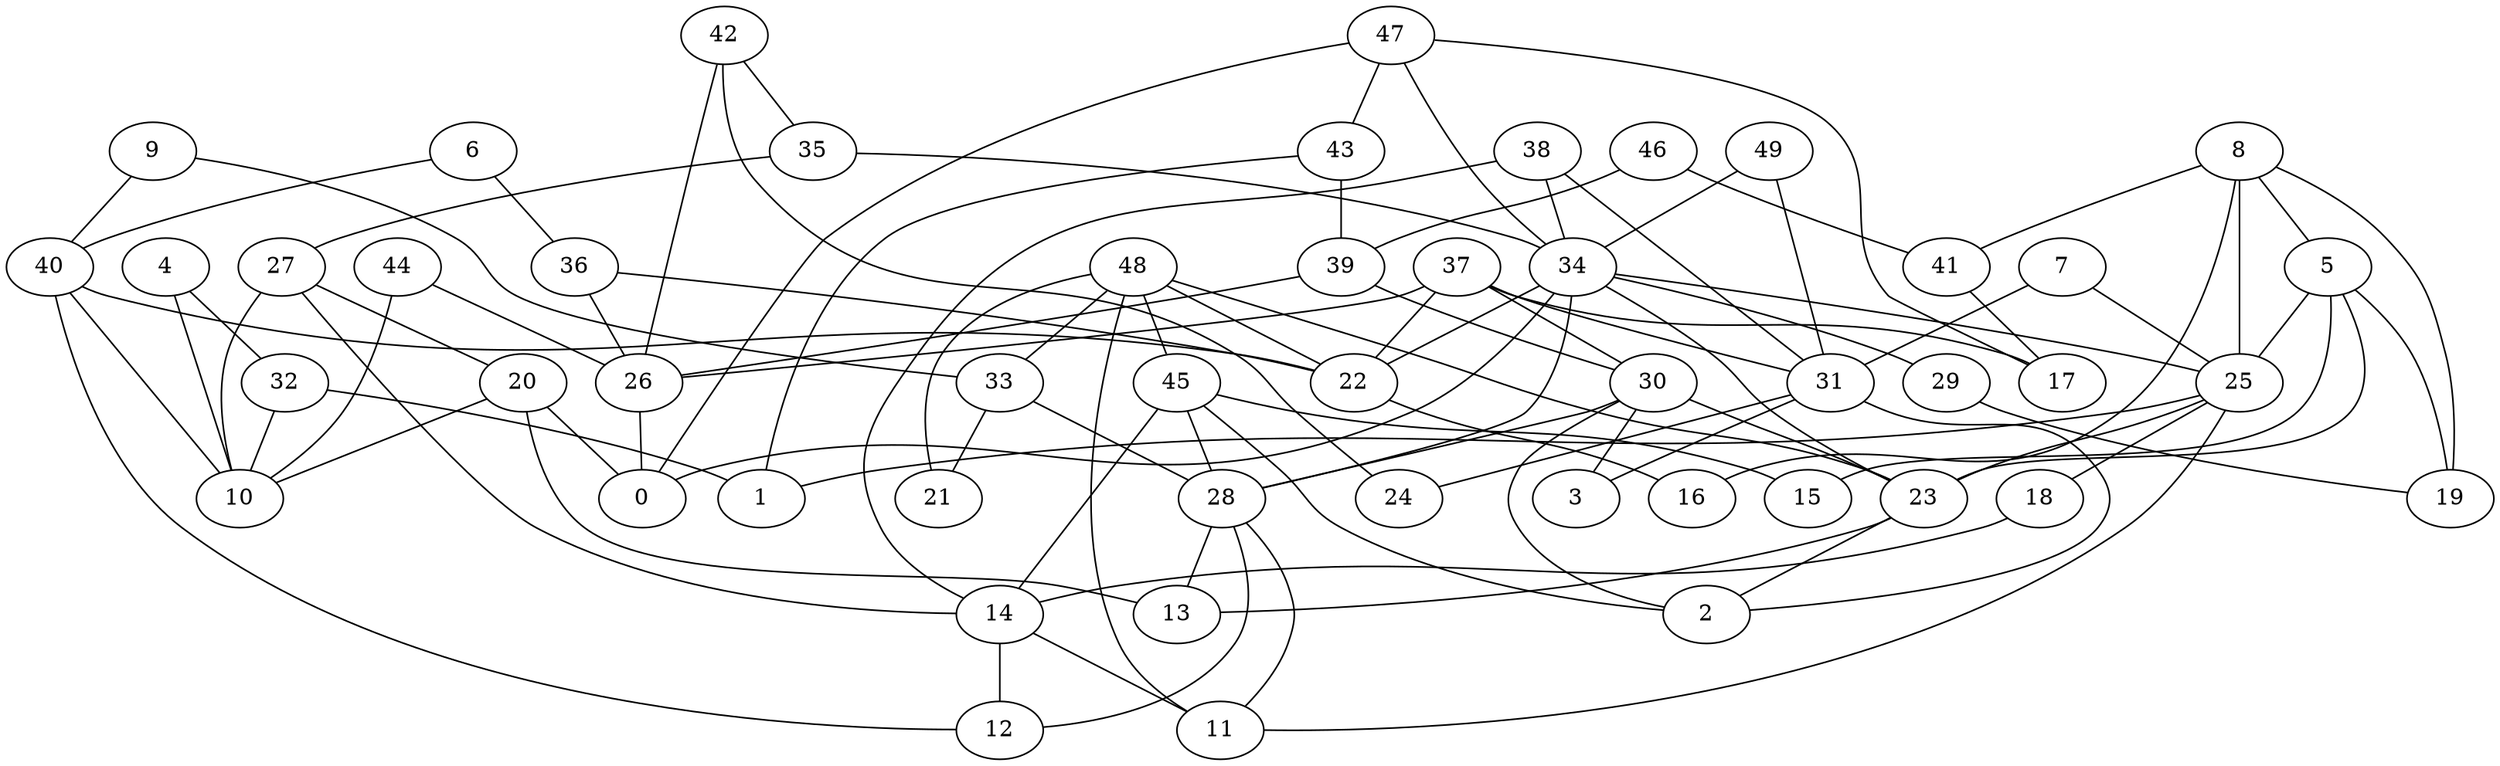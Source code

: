 digraph GG_graph {

subgraph G_graph {
edge [color = black]
"44" -> "26" [dir = none]
"44" -> "10" [dir = none]
"9" -> "33" [dir = none]
"9" -> "40" [dir = none]
"33" -> "21" [dir = none]
"33" -> "28" [dir = none]
"48" -> "33" [dir = none]
"48" -> "45" [dir = none]
"48" -> "11" [dir = none]
"48" -> "21" [dir = none]
"48" -> "23" [dir = none]
"48" -> "22" [dir = none]
"49" -> "34" [dir = none]
"49" -> "31" [dir = none]
"42" -> "24" [dir = none]
"42" -> "35" [dir = none]
"42" -> "26" [dir = none]
"32" -> "1" [dir = none]
"32" -> "10" [dir = none]
"26" -> "0" [dir = none]
"37" -> "31" [dir = none]
"37" -> "17" [dir = none]
"37" -> "22" [dir = none]
"37" -> "30" [dir = none]
"37" -> "26" [dir = none]
"6" -> "36" [dir = none]
"6" -> "40" [dir = none]
"30" -> "3" [dir = none]
"30" -> "23" [dir = none]
"30" -> "28" [dir = none]
"30" -> "2" [dir = none]
"45" -> "15" [dir = none]
"45" -> "28" [dir = none]
"45" -> "14" [dir = none]
"45" -> "2" [dir = none]
"23" -> "2" [dir = none]
"23" -> "13" [dir = none]
"38" -> "14" [dir = none]
"38" -> "34" [dir = none]
"38" -> "31" [dir = none]
"8" -> "19" [dir = none]
"8" -> "16" [dir = none]
"8" -> "25" [dir = none]
"8" -> "5" [dir = none]
"8" -> "41" [dir = none]
"5" -> "23" [dir = none]
"5" -> "25" [dir = none]
"5" -> "15" [dir = none]
"5" -> "19" [dir = none]
"46" -> "39" [dir = none]
"46" -> "41" [dir = none]
"28" -> "11" [dir = none]
"28" -> "12" [dir = none]
"28" -> "13" [dir = none]
"41" -> "17" [dir = none]
"7" -> "25" [dir = none]
"7" -> "31" [dir = none]
"29" -> "19" [dir = none]
"20" -> "13" [dir = none]
"20" -> "10" [dir = none]
"20" -> "0" [dir = none]
"31" -> "2" [dir = none]
"31" -> "3" [dir = none]
"31" -> "24" [dir = none]
"27" -> "10" [dir = none]
"27" -> "14" [dir = none]
"27" -> "20" [dir = none]
"35" -> "34" [dir = none]
"35" -> "27" [dir = none]
"40" -> "22" [dir = none]
"40" -> "12" [dir = none]
"40" -> "10" [dir = none]
"22" -> "16" [dir = none]
"4" -> "32" [dir = none]
"4" -> "10" [dir = none]
"18" -> "14" [dir = none]
"25" -> "11" [dir = none]
"25" -> "23" [dir = none]
"25" -> "18" [dir = none]
"25" -> "1" [dir = none]
"43" -> "1" [dir = none]
"43" -> "39" [dir = none]
"36" -> "26" [dir = none]
"36" -> "22" [dir = none]
"39" -> "26" [dir = none]
"39" -> "30" [dir = none]
"47" -> "43" [dir = none]
"47" -> "0" [dir = none]
"47" -> "34" [dir = none]
"47" -> "17" [dir = none]
"14" -> "12" [dir = none]
"14" -> "11" [dir = none]
"34" -> "29" [dir = none]
"34" -> "0" [dir = none]
"34" -> "22" [dir = none]
"34" -> "23" [dir = none]
"34" -> "25" [dir = none]
"34" -> "28" [dir = none]
}

}
